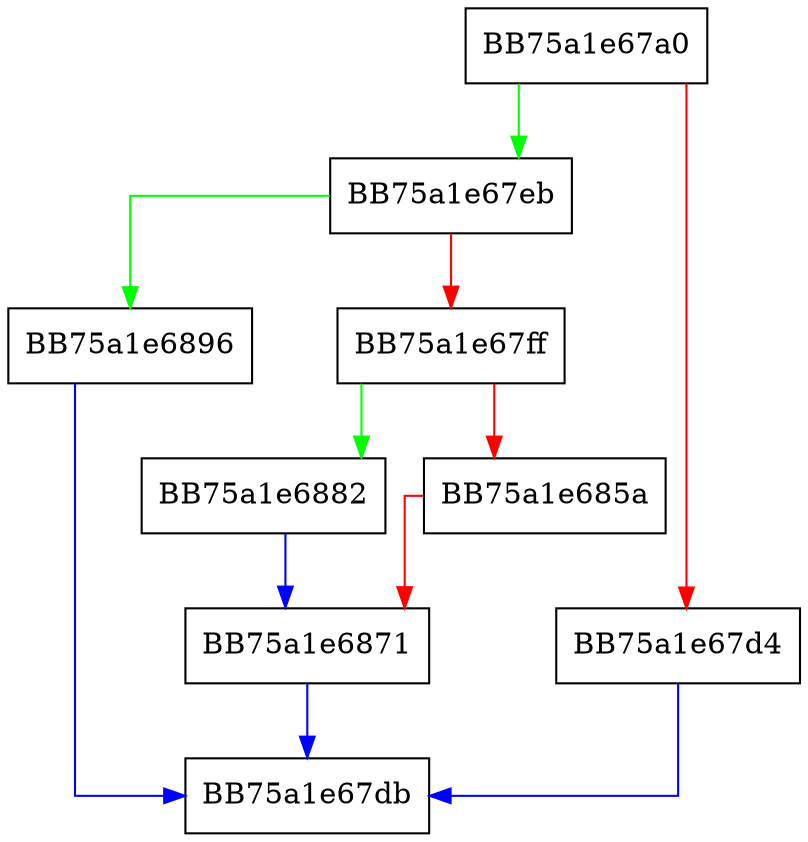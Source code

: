 digraph SSE_movapx_wv {
  node [shape="box"];
  graph [splines=ortho];
  BB75a1e67a0 -> BB75a1e67eb [color="green"];
  BB75a1e67a0 -> BB75a1e67d4 [color="red"];
  BB75a1e67d4 -> BB75a1e67db [color="blue"];
  BB75a1e67eb -> BB75a1e6896 [color="green"];
  BB75a1e67eb -> BB75a1e67ff [color="red"];
  BB75a1e67ff -> BB75a1e6882 [color="green"];
  BB75a1e67ff -> BB75a1e685a [color="red"];
  BB75a1e685a -> BB75a1e6871 [color="red"];
  BB75a1e6871 -> BB75a1e67db [color="blue"];
  BB75a1e6882 -> BB75a1e6871 [color="blue"];
  BB75a1e6896 -> BB75a1e67db [color="blue"];
}